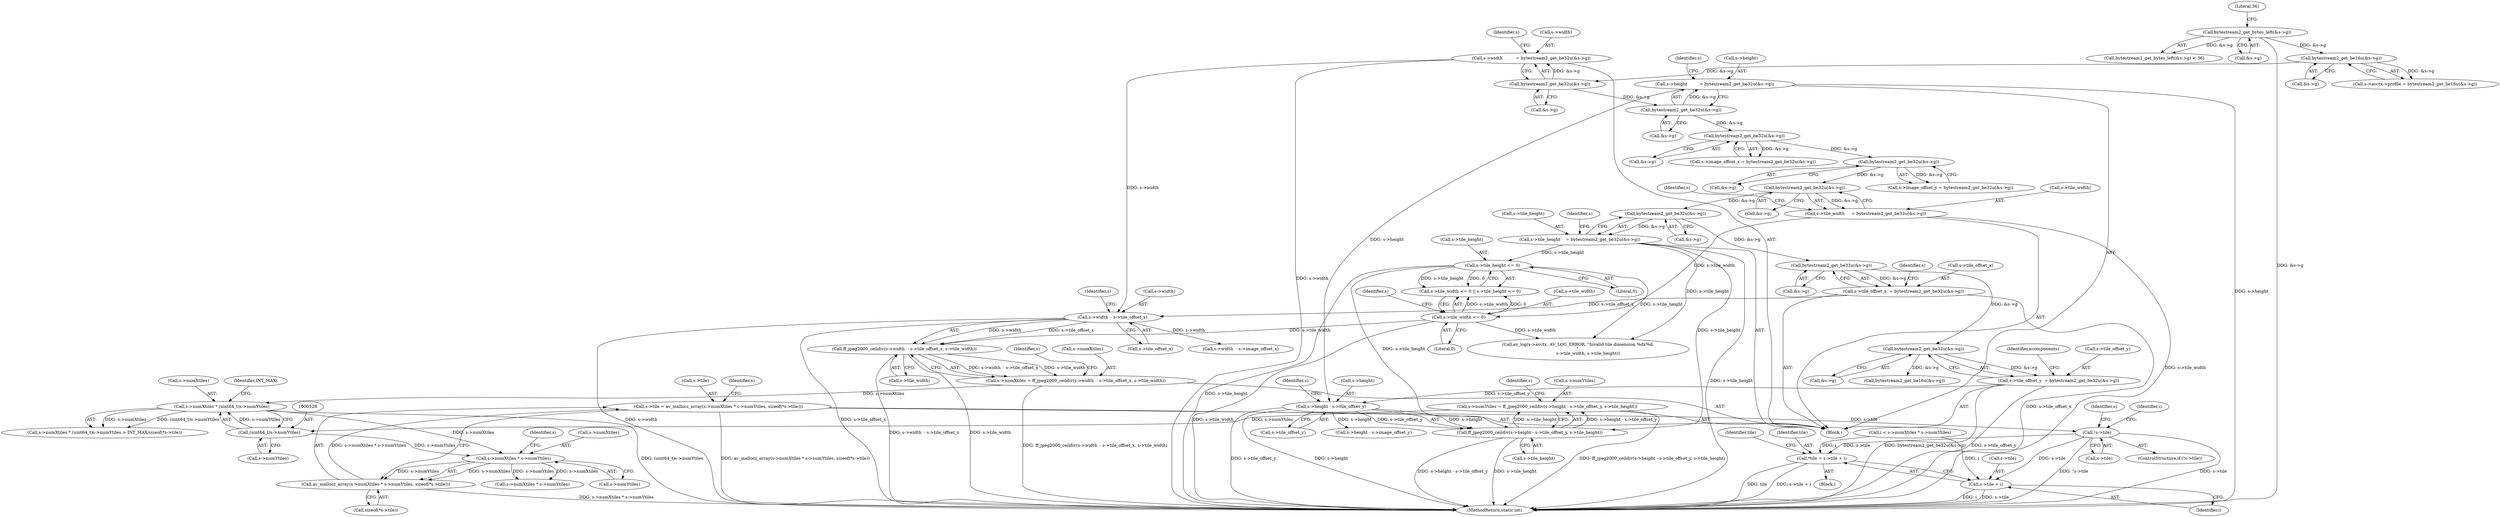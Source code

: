 digraph "0_FFmpeg_780669ef7c23c00836a24921fcc6b03be2b8ca4a@API" {
"1000552" [label="(Call,s->tile = av_mallocz_array(s->numXtiles * s->numYtiles, sizeof(*s->tile)))"];
"1000556" [label="(Call,av_mallocz_array(s->numXtiles * s->numYtiles, sizeof(*s->tile)))"];
"1000557" [label="(Call,s->numXtiles * s->numYtiles)"];
"1000523" [label="(Call,s->numXtiles * (uint64_t)s->numYtiles)"];
"1000491" [label="(Call,s->numXtiles = ff_jpeg2000_ceildiv(s->width  - s->tile_offset_x, s->tile_width))"];
"1000495" [label="(Call,ff_jpeg2000_ceildiv(s->width  - s->tile_offset_x, s->tile_width))"];
"1000496" [label="(Call,s->width  - s->tile_offset_x)"];
"1000150" [label="(Call,s->width          = bytestream2_get_be32u(&s->g))"];
"1000154" [label="(Call,bytestream2_get_be32u(&s->g))"];
"1000145" [label="(Call,bytestream2_get_be16u(&s->g))"];
"1000131" [label="(Call,bytestream2_get_bytes_left(&s->g))"];
"1000204" [label="(Call,s->tile_offset_x  = bytestream2_get_be32u(&s->g))"];
"1000208" [label="(Call,bytestream2_get_be32u(&s->g))"];
"1000199" [label="(Call,bytestream2_get_be32u(&s->g))"];
"1000190" [label="(Call,bytestream2_get_be32u(&s->g))"];
"1000181" [label="(Call,bytestream2_get_be32u(&s->g))"];
"1000172" [label="(Call,bytestream2_get_be32u(&s->g))"];
"1000163" [label="(Call,bytestream2_get_be32u(&s->g))"];
"1000283" [label="(Call,s->tile_width <= 0)"];
"1000186" [label="(Call,s->tile_width     = bytestream2_get_be32u(&s->g))"];
"1000527" [label="(Call,(uint64_t)s->numYtiles)"];
"1000506" [label="(Call,s->numYtiles = ff_jpeg2000_ceildiv(s->height - s->tile_offset_y, s->tile_height))"];
"1000510" [label="(Call,ff_jpeg2000_ceildiv(s->height - s->tile_offset_y, s->tile_height))"];
"1000511" [label="(Call,s->height - s->tile_offset_y)"];
"1000159" [label="(Call,s->height         = bytestream2_get_be32u(&s->g))"];
"1000213" [label="(Call,s->tile_offset_y  = bytestream2_get_be32u(&s->g))"];
"1000217" [label="(Call,bytestream2_get_be32u(&s->g))"];
"1000288" [label="(Call,s->tile_height <= 0)"];
"1000195" [label="(Call,s->tile_height    = bytestream2_get_be32u(&s->g))"];
"1000570" [label="(Call,!s->tile)"];
"1000604" [label="(Call,*tile = s->tile + i)"];
"1000606" [label="(Call,s->tile + i)"];
"1000150" [label="(Call,s->width          = bytestream2_get_be32u(&s->g))"];
"1000508" [label="(Identifier,s)"];
"1000491" [label="(Call,s->numXtiles = ff_jpeg2000_ceildiv(s->width  - s->tile_offset_x, s->tile_width))"];
"1000506" [label="(Call,s->numYtiles = ff_jpeg2000_ceildiv(s->height - s->tile_offset_y, s->tile_height))"];
"1000161" [label="(Identifier,s)"];
"1000507" [label="(Call,s->numYtiles)"];
"1000577" [label="(Identifier,s)"];
"1000159" [label="(Call,s->height         = bytestream2_get_be32u(&s->g))"];
"1000191" [label="(Call,&s->g)"];
"1000613" [label="(Identifier,tile)"];
"1000177" [label="(Call,s->image_offset_y = bytestream2_get_be32u(&s->g))"];
"1000552" [label="(Call,s->tile = av_mallocz_array(s->numXtiles * s->numYtiles, sizeof(*s->tile)))"];
"1000190" [label="(Call,bytestream2_get_be32u(&s->g))"];
"1000213" [label="(Call,s->tile_offset_y  = bytestream2_get_be32u(&s->g))"];
"1000589" [label="(Identifier,i)"];
"1000527" [label="(Call,(uint64_t)s->numYtiles)"];
"1000511" [label="(Call,s->height - s->tile_offset_y)"];
"1000571" [label="(Call,s->tile)"];
"1000197" [label="(Identifier,s)"];
"1000209" [label="(Call,&s->g)"];
"1000567" [label="(Identifier,s)"];
"1000500" [label="(Call,s->tile_offset_x)"];
"1000196" [label="(Call,s->tile_height)"];
"1000187" [label="(Call,s->tile_width)"];
"1000288" [label="(Call,s->tile_height <= 0)"];
"1000495" [label="(Call,ff_jpeg2000_ceildiv(s->width  - s->tile_offset_x, s->tile_width))"];
"1000294" [label="(Call,av_log(s->avctx, AV_LOG_ERROR, \"Invalid tile dimension %dx%d.\n\",\n               s->tile_width, s->tile_height))"];
"1000604" [label="(Call,*tile = s->tile + i)"];
"1000214" [label="(Call,s->tile_offset_y)"];
"1000556" [label="(Call,av_mallocz_array(s->numXtiles * s->numYtiles, sizeof(*s->tile)))"];
"1000151" [label="(Call,s->width)"];
"1000155" [label="(Call,&s->g)"];
"1000570" [label="(Call,!s->tile)"];
"1000208" [label="(Call,bytestream2_get_be32u(&s->g))"];
"1000640" [label="(Call,s->width  - s->image_offset_x)"];
"1000217" [label="(Call,bytestream2_get_be32u(&s->g))"];
"1000181" [label="(Call,bytestream2_get_be32u(&s->g))"];
"1000522" [label="(Call,s->numXtiles * (uint64_t)s->numYtiles > INT_MAX/sizeof(*s->tile))"];
"1000206" [label="(Identifier,s)"];
"1000136" [label="(Literal,36)"];
"1000524" [label="(Call,s->numXtiles)"];
"1000131" [label="(Call,bytestream2_get_bytes_left(&s->g))"];
"1000572" [label="(Identifier,s)"];
"1000284" [label="(Call,s->tile_width)"];
"1000533" [label="(Identifier,INT_MAX)"];
"1000553" [label="(Call,s->tile)"];
"1000145" [label="(Call,bytestream2_get_be16u(&s->g))"];
"1000283" [label="(Call,s->tile_width <= 0)"];
"1000168" [label="(Call,s->image_offset_x = bytestream2_get_be32u(&s->g))"];
"1000557" [label="(Call,s->numXtiles * s->numYtiles)"];
"1000164" [label="(Call,&s->g)"];
"1000172" [label="(Call,bytestream2_get_be32u(&s->g))"];
"1000154" [label="(Call,bytestream2_get_be32u(&s->g))"];
"1000186" [label="(Call,s->tile_width     = bytestream2_get_be32u(&s->g))"];
"1000610" [label="(Identifier,i)"];
"1000657" [label="(Call,s->height - s->image_offset_y)"];
"1000518" [label="(Call,s->tile_height)"];
"1000492" [label="(Call,s->numXtiles)"];
"1000282" [label="(Call,s->tile_width <= 0 || s->tile_height <= 0)"];
"1000607" [label="(Call,s->tile)"];
"1000130" [label="(Call,bytestream2_get_bytes_left(&s->g) < 36)"];
"1000497" [label="(Call,s->width)"];
"1000204" [label="(Call,s->tile_offset_x  = bytestream2_get_be32u(&s->g))"];
"1000519" [label="(Identifier,s)"];
"1000564" [label="(Call,sizeof(*s->tile))"];
"1000292" [label="(Literal,0)"];
"1000287" [label="(Literal,0)"];
"1000602" [label="(Block,)"];
"1000182" [label="(Call,&s->g)"];
"1000223" [label="(Identifier,ncomponents)"];
"1000173" [label="(Call,&s->g)"];
"1000195" [label="(Call,s->tile_height    = bytestream2_get_be32u(&s->g))"];
"1000163" [label="(Call,bytestream2_get_be32u(&s->g))"];
"1000199" [label="(Call,bytestream2_get_be32u(&s->g))"];
"1000224" [label="(Call,bytestream2_get_be16u(&s->g))"];
"1000132" [label="(Call,&s->g)"];
"1000605" [label="(Identifier,tile)"];
"1000591" [label="(Call,i < s->numXtiles * s->numYtiles)"];
"1000515" [label="(Call,s->tile_offset_y)"];
"1000529" [label="(Call,s->numYtiles)"];
"1000289" [label="(Call,s->tile_height)"];
"1000512" [label="(Call,s->height)"];
"1000205" [label="(Call,s->tile_offset_x)"];
"1000160" [label="(Call,s->height)"];
"1000503" [label="(Call,s->tile_width)"];
"1000558" [label="(Call,s->numXtiles)"];
"1000523" [label="(Call,s->numXtiles * (uint64_t)s->numYtiles)"];
"1000139" [label="(Call,s->avctx->profile = bytestream2_get_be16u(&s->g))"];
"1000606" [label="(Call,s->tile + i)"];
"1000569" [label="(ControlStructure,if (!s->tile))"];
"1000215" [label="(Identifier,s)"];
"1000114" [label="(Block,)"];
"1000504" [label="(Identifier,s)"];
"1000200" [label="(Call,&s->g)"];
"1000510" [label="(Call,ff_jpeg2000_ceildiv(s->height - s->tile_offset_y, s->tile_height))"];
"1000561" [label="(Call,s->numYtiles)"];
"1000846" [label="(MethodReturn,static int)"];
"1000593" [label="(Call,s->numXtiles * s->numYtiles)"];
"1000170" [label="(Identifier,s)"];
"1000290" [label="(Identifier,s)"];
"1000146" [label="(Call,&s->g)"];
"1000525" [label="(Identifier,s)"];
"1000218" [label="(Call,&s->g)"];
"1000496" [label="(Call,s->width  - s->tile_offset_x)"];
"1000552" -> "1000114"  [label="AST: "];
"1000552" -> "1000556"  [label="CFG: "];
"1000553" -> "1000552"  [label="AST: "];
"1000556" -> "1000552"  [label="AST: "];
"1000572" -> "1000552"  [label="CFG: "];
"1000552" -> "1000846"  [label="DDG: av_mallocz_array(s->numXtiles * s->numYtiles, sizeof(*s->tile))"];
"1000556" -> "1000552"  [label="DDG: s->numXtiles * s->numYtiles"];
"1000552" -> "1000570"  [label="DDG: s->tile"];
"1000556" -> "1000564"  [label="CFG: "];
"1000557" -> "1000556"  [label="AST: "];
"1000564" -> "1000556"  [label="AST: "];
"1000556" -> "1000846"  [label="DDG: s->numXtiles * s->numYtiles"];
"1000557" -> "1000556"  [label="DDG: s->numXtiles"];
"1000557" -> "1000556"  [label="DDG: s->numYtiles"];
"1000557" -> "1000561"  [label="CFG: "];
"1000558" -> "1000557"  [label="AST: "];
"1000561" -> "1000557"  [label="AST: "];
"1000567" -> "1000557"  [label="CFG: "];
"1000523" -> "1000557"  [label="DDG: s->numXtiles"];
"1000527" -> "1000557"  [label="DDG: s->numYtiles"];
"1000557" -> "1000593"  [label="DDG: s->numXtiles"];
"1000557" -> "1000593"  [label="DDG: s->numYtiles"];
"1000523" -> "1000522"  [label="AST: "];
"1000523" -> "1000527"  [label="CFG: "];
"1000524" -> "1000523"  [label="AST: "];
"1000527" -> "1000523"  [label="AST: "];
"1000533" -> "1000523"  [label="CFG: "];
"1000523" -> "1000846"  [label="DDG: (uint64_t)s->numYtiles"];
"1000523" -> "1000522"  [label="DDG: s->numXtiles"];
"1000523" -> "1000522"  [label="DDG: (uint64_t)s->numYtiles"];
"1000491" -> "1000523"  [label="DDG: s->numXtiles"];
"1000527" -> "1000523"  [label="DDG: s->numYtiles"];
"1000491" -> "1000114"  [label="AST: "];
"1000491" -> "1000495"  [label="CFG: "];
"1000492" -> "1000491"  [label="AST: "];
"1000495" -> "1000491"  [label="AST: "];
"1000508" -> "1000491"  [label="CFG: "];
"1000491" -> "1000846"  [label="DDG: ff_jpeg2000_ceildiv(s->width  - s->tile_offset_x, s->tile_width)"];
"1000495" -> "1000491"  [label="DDG: s->width  - s->tile_offset_x"];
"1000495" -> "1000491"  [label="DDG: s->tile_width"];
"1000495" -> "1000503"  [label="CFG: "];
"1000496" -> "1000495"  [label="AST: "];
"1000503" -> "1000495"  [label="AST: "];
"1000495" -> "1000846"  [label="DDG: s->width  - s->tile_offset_x"];
"1000495" -> "1000846"  [label="DDG: s->tile_width"];
"1000496" -> "1000495"  [label="DDG: s->width"];
"1000496" -> "1000495"  [label="DDG: s->tile_offset_x"];
"1000283" -> "1000495"  [label="DDG: s->tile_width"];
"1000496" -> "1000500"  [label="CFG: "];
"1000497" -> "1000496"  [label="AST: "];
"1000500" -> "1000496"  [label="AST: "];
"1000504" -> "1000496"  [label="CFG: "];
"1000496" -> "1000846"  [label="DDG: s->width"];
"1000496" -> "1000846"  [label="DDG: s->tile_offset_x"];
"1000150" -> "1000496"  [label="DDG: s->width"];
"1000204" -> "1000496"  [label="DDG: s->tile_offset_x"];
"1000496" -> "1000640"  [label="DDG: s->width"];
"1000150" -> "1000114"  [label="AST: "];
"1000150" -> "1000154"  [label="CFG: "];
"1000151" -> "1000150"  [label="AST: "];
"1000154" -> "1000150"  [label="AST: "];
"1000161" -> "1000150"  [label="CFG: "];
"1000150" -> "1000846"  [label="DDG: s->width"];
"1000154" -> "1000150"  [label="DDG: &s->g"];
"1000154" -> "1000155"  [label="CFG: "];
"1000155" -> "1000154"  [label="AST: "];
"1000145" -> "1000154"  [label="DDG: &s->g"];
"1000154" -> "1000163"  [label="DDG: &s->g"];
"1000145" -> "1000139"  [label="AST: "];
"1000145" -> "1000146"  [label="CFG: "];
"1000146" -> "1000145"  [label="AST: "];
"1000139" -> "1000145"  [label="CFG: "];
"1000145" -> "1000139"  [label="DDG: &s->g"];
"1000131" -> "1000145"  [label="DDG: &s->g"];
"1000131" -> "1000130"  [label="AST: "];
"1000131" -> "1000132"  [label="CFG: "];
"1000132" -> "1000131"  [label="AST: "];
"1000136" -> "1000131"  [label="CFG: "];
"1000131" -> "1000846"  [label="DDG: &s->g"];
"1000131" -> "1000130"  [label="DDG: &s->g"];
"1000204" -> "1000114"  [label="AST: "];
"1000204" -> "1000208"  [label="CFG: "];
"1000205" -> "1000204"  [label="AST: "];
"1000208" -> "1000204"  [label="AST: "];
"1000215" -> "1000204"  [label="CFG: "];
"1000204" -> "1000846"  [label="DDG: s->tile_offset_x"];
"1000208" -> "1000204"  [label="DDG: &s->g"];
"1000208" -> "1000209"  [label="CFG: "];
"1000209" -> "1000208"  [label="AST: "];
"1000199" -> "1000208"  [label="DDG: &s->g"];
"1000208" -> "1000217"  [label="DDG: &s->g"];
"1000199" -> "1000195"  [label="AST: "];
"1000199" -> "1000200"  [label="CFG: "];
"1000200" -> "1000199"  [label="AST: "];
"1000195" -> "1000199"  [label="CFG: "];
"1000199" -> "1000195"  [label="DDG: &s->g"];
"1000190" -> "1000199"  [label="DDG: &s->g"];
"1000190" -> "1000186"  [label="AST: "];
"1000190" -> "1000191"  [label="CFG: "];
"1000191" -> "1000190"  [label="AST: "];
"1000186" -> "1000190"  [label="CFG: "];
"1000190" -> "1000186"  [label="DDG: &s->g"];
"1000181" -> "1000190"  [label="DDG: &s->g"];
"1000181" -> "1000177"  [label="AST: "];
"1000181" -> "1000182"  [label="CFG: "];
"1000182" -> "1000181"  [label="AST: "];
"1000177" -> "1000181"  [label="CFG: "];
"1000181" -> "1000177"  [label="DDG: &s->g"];
"1000172" -> "1000181"  [label="DDG: &s->g"];
"1000172" -> "1000168"  [label="AST: "];
"1000172" -> "1000173"  [label="CFG: "];
"1000173" -> "1000172"  [label="AST: "];
"1000168" -> "1000172"  [label="CFG: "];
"1000172" -> "1000168"  [label="DDG: &s->g"];
"1000163" -> "1000172"  [label="DDG: &s->g"];
"1000163" -> "1000159"  [label="AST: "];
"1000163" -> "1000164"  [label="CFG: "];
"1000164" -> "1000163"  [label="AST: "];
"1000159" -> "1000163"  [label="CFG: "];
"1000163" -> "1000159"  [label="DDG: &s->g"];
"1000283" -> "1000282"  [label="AST: "];
"1000283" -> "1000287"  [label="CFG: "];
"1000284" -> "1000283"  [label="AST: "];
"1000287" -> "1000283"  [label="AST: "];
"1000290" -> "1000283"  [label="CFG: "];
"1000282" -> "1000283"  [label="CFG: "];
"1000283" -> "1000846"  [label="DDG: s->tile_width"];
"1000283" -> "1000282"  [label="DDG: s->tile_width"];
"1000283" -> "1000282"  [label="DDG: 0"];
"1000186" -> "1000283"  [label="DDG: s->tile_width"];
"1000283" -> "1000294"  [label="DDG: s->tile_width"];
"1000186" -> "1000114"  [label="AST: "];
"1000187" -> "1000186"  [label="AST: "];
"1000197" -> "1000186"  [label="CFG: "];
"1000186" -> "1000846"  [label="DDG: s->tile_width"];
"1000527" -> "1000529"  [label="CFG: "];
"1000528" -> "1000527"  [label="AST: "];
"1000529" -> "1000527"  [label="AST: "];
"1000506" -> "1000527"  [label="DDG: s->numYtiles"];
"1000506" -> "1000114"  [label="AST: "];
"1000506" -> "1000510"  [label="CFG: "];
"1000507" -> "1000506"  [label="AST: "];
"1000510" -> "1000506"  [label="AST: "];
"1000525" -> "1000506"  [label="CFG: "];
"1000506" -> "1000846"  [label="DDG: ff_jpeg2000_ceildiv(s->height - s->tile_offset_y, s->tile_height)"];
"1000510" -> "1000506"  [label="DDG: s->height - s->tile_offset_y"];
"1000510" -> "1000506"  [label="DDG: s->tile_height"];
"1000510" -> "1000518"  [label="CFG: "];
"1000511" -> "1000510"  [label="AST: "];
"1000518" -> "1000510"  [label="AST: "];
"1000510" -> "1000846"  [label="DDG: s->height - s->tile_offset_y"];
"1000510" -> "1000846"  [label="DDG: s->tile_height"];
"1000511" -> "1000510"  [label="DDG: s->height"];
"1000511" -> "1000510"  [label="DDG: s->tile_offset_y"];
"1000288" -> "1000510"  [label="DDG: s->tile_height"];
"1000195" -> "1000510"  [label="DDG: s->tile_height"];
"1000511" -> "1000515"  [label="CFG: "];
"1000512" -> "1000511"  [label="AST: "];
"1000515" -> "1000511"  [label="AST: "];
"1000519" -> "1000511"  [label="CFG: "];
"1000511" -> "1000846"  [label="DDG: s->tile_offset_y"];
"1000511" -> "1000846"  [label="DDG: s->height"];
"1000159" -> "1000511"  [label="DDG: s->height"];
"1000213" -> "1000511"  [label="DDG: s->tile_offset_y"];
"1000511" -> "1000657"  [label="DDG: s->height"];
"1000159" -> "1000114"  [label="AST: "];
"1000160" -> "1000159"  [label="AST: "];
"1000170" -> "1000159"  [label="CFG: "];
"1000159" -> "1000846"  [label="DDG: s->height"];
"1000213" -> "1000114"  [label="AST: "];
"1000213" -> "1000217"  [label="CFG: "];
"1000214" -> "1000213"  [label="AST: "];
"1000217" -> "1000213"  [label="AST: "];
"1000223" -> "1000213"  [label="CFG: "];
"1000213" -> "1000846"  [label="DDG: bytestream2_get_be32u(&s->g)"];
"1000213" -> "1000846"  [label="DDG: s->tile_offset_y"];
"1000217" -> "1000213"  [label="DDG: &s->g"];
"1000217" -> "1000218"  [label="CFG: "];
"1000218" -> "1000217"  [label="AST: "];
"1000217" -> "1000224"  [label="DDG: &s->g"];
"1000288" -> "1000282"  [label="AST: "];
"1000288" -> "1000292"  [label="CFG: "];
"1000289" -> "1000288"  [label="AST: "];
"1000292" -> "1000288"  [label="AST: "];
"1000282" -> "1000288"  [label="CFG: "];
"1000288" -> "1000846"  [label="DDG: s->tile_height"];
"1000288" -> "1000282"  [label="DDG: s->tile_height"];
"1000288" -> "1000282"  [label="DDG: 0"];
"1000195" -> "1000288"  [label="DDG: s->tile_height"];
"1000288" -> "1000294"  [label="DDG: s->tile_height"];
"1000195" -> "1000114"  [label="AST: "];
"1000196" -> "1000195"  [label="AST: "];
"1000206" -> "1000195"  [label="CFG: "];
"1000195" -> "1000846"  [label="DDG: s->tile_height"];
"1000195" -> "1000294"  [label="DDG: s->tile_height"];
"1000570" -> "1000569"  [label="AST: "];
"1000570" -> "1000571"  [label="CFG: "];
"1000571" -> "1000570"  [label="AST: "];
"1000577" -> "1000570"  [label="CFG: "];
"1000589" -> "1000570"  [label="CFG: "];
"1000570" -> "1000846"  [label="DDG: s->tile"];
"1000570" -> "1000846"  [label="DDG: !s->tile"];
"1000570" -> "1000604"  [label="DDG: s->tile"];
"1000570" -> "1000606"  [label="DDG: s->tile"];
"1000604" -> "1000602"  [label="AST: "];
"1000604" -> "1000606"  [label="CFG: "];
"1000605" -> "1000604"  [label="AST: "];
"1000606" -> "1000604"  [label="AST: "];
"1000613" -> "1000604"  [label="CFG: "];
"1000604" -> "1000846"  [label="DDG: tile"];
"1000604" -> "1000846"  [label="DDG: s->tile + i"];
"1000591" -> "1000604"  [label="DDG: i"];
"1000606" -> "1000610"  [label="CFG: "];
"1000607" -> "1000606"  [label="AST: "];
"1000610" -> "1000606"  [label="AST: "];
"1000606" -> "1000846"  [label="DDG: s->tile"];
"1000606" -> "1000846"  [label="DDG: i"];
"1000591" -> "1000606"  [label="DDG: i"];
}
